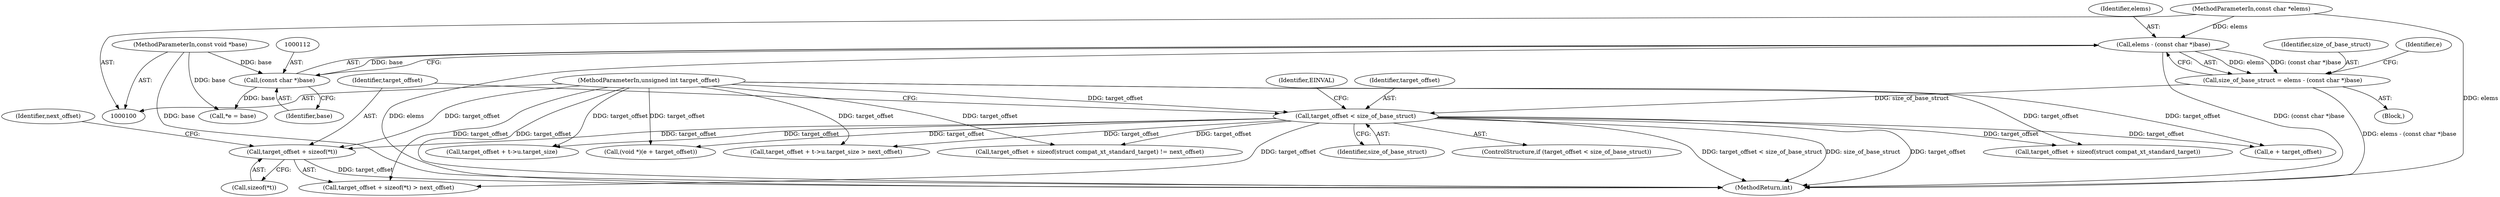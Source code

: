 digraph "0_linux_ce683e5f9d045e5d67d1312a42b359cb2ab2a13c_6@API" {
"1000128" [label="(Call,target_offset + sizeof(*t))"];
"1000120" [label="(Call,target_offset < size_of_base_struct)"];
"1000103" [label="(MethodParameterIn,unsigned int target_offset)"];
"1000107" [label="(Call,size_of_base_struct = elems - (const char *)base)"];
"1000109" [label="(Call,elems - (const char *)base)"];
"1000102" [label="(MethodParameterIn,const char *elems)"];
"1000111" [label="(Call,(const char *)base)"];
"1000101" [label="(MethodParameterIn,const void *base)"];
"1000122" [label="(Identifier,size_of_base_struct)"];
"1000139" [label="(Call,(void *)(e + target_offset))"];
"1000183" [label="(Call,target_offset + sizeof(struct compat_xt_standard_target) != next_offset)"];
"1000113" [label="(Identifier,base)"];
"1000116" [label="(Call,*e = base)"];
"1000194" [label="(MethodReturn,int)"];
"1000101" [label="(MethodParameterIn,const void *base)"];
"1000111" [label="(Call,(const char *)base)"];
"1000125" [label="(Identifier,EINVAL)"];
"1000128" [label="(Call,target_offset + sizeof(*t))"];
"1000107" [label="(Call,size_of_base_struct = elems - (const char *)base)"];
"1000108" [label="(Identifier,size_of_base_struct)"];
"1000158" [label="(Call,target_offset + t->u.target_size > next_offset)"];
"1000133" [label="(Identifier,next_offset)"];
"1000103" [label="(MethodParameterIn,unsigned int target_offset)"];
"1000109" [label="(Call,elems - (const char *)base)"];
"1000110" [label="(Identifier,elems)"];
"1000129" [label="(Identifier,target_offset)"];
"1000121" [label="(Identifier,target_offset)"];
"1000130" [label="(Call,sizeof(*t))"];
"1000105" [label="(Block,)"];
"1000102" [label="(MethodParameterIn,const char *elems)"];
"1000184" [label="(Call,target_offset + sizeof(struct compat_xt_standard_target))"];
"1000127" [label="(Call,target_offset + sizeof(*t) > next_offset)"];
"1000141" [label="(Call,e + target_offset)"];
"1000120" [label="(Call,target_offset < size_of_base_struct)"];
"1000159" [label="(Call,target_offset + t->u.target_size)"];
"1000117" [label="(Identifier,e)"];
"1000119" [label="(ControlStructure,if (target_offset < size_of_base_struct))"];
"1000128" -> "1000127"  [label="AST: "];
"1000128" -> "1000130"  [label="CFG: "];
"1000129" -> "1000128"  [label="AST: "];
"1000130" -> "1000128"  [label="AST: "];
"1000133" -> "1000128"  [label="CFG: "];
"1000128" -> "1000194"  [label="DDG: target_offset"];
"1000120" -> "1000128"  [label="DDG: target_offset"];
"1000103" -> "1000128"  [label="DDG: target_offset"];
"1000120" -> "1000119"  [label="AST: "];
"1000120" -> "1000122"  [label="CFG: "];
"1000121" -> "1000120"  [label="AST: "];
"1000122" -> "1000120"  [label="AST: "];
"1000125" -> "1000120"  [label="CFG: "];
"1000129" -> "1000120"  [label="CFG: "];
"1000120" -> "1000194"  [label="DDG: target_offset"];
"1000120" -> "1000194"  [label="DDG: target_offset < size_of_base_struct"];
"1000120" -> "1000194"  [label="DDG: size_of_base_struct"];
"1000103" -> "1000120"  [label="DDG: target_offset"];
"1000107" -> "1000120"  [label="DDG: size_of_base_struct"];
"1000120" -> "1000127"  [label="DDG: target_offset"];
"1000120" -> "1000139"  [label="DDG: target_offset"];
"1000120" -> "1000141"  [label="DDG: target_offset"];
"1000120" -> "1000158"  [label="DDG: target_offset"];
"1000120" -> "1000159"  [label="DDG: target_offset"];
"1000120" -> "1000183"  [label="DDG: target_offset"];
"1000120" -> "1000184"  [label="DDG: target_offset"];
"1000103" -> "1000100"  [label="AST: "];
"1000103" -> "1000194"  [label="DDG: target_offset"];
"1000103" -> "1000127"  [label="DDG: target_offset"];
"1000103" -> "1000139"  [label="DDG: target_offset"];
"1000103" -> "1000141"  [label="DDG: target_offset"];
"1000103" -> "1000158"  [label="DDG: target_offset"];
"1000103" -> "1000159"  [label="DDG: target_offset"];
"1000103" -> "1000183"  [label="DDG: target_offset"];
"1000103" -> "1000184"  [label="DDG: target_offset"];
"1000107" -> "1000105"  [label="AST: "];
"1000107" -> "1000109"  [label="CFG: "];
"1000108" -> "1000107"  [label="AST: "];
"1000109" -> "1000107"  [label="AST: "];
"1000117" -> "1000107"  [label="CFG: "];
"1000107" -> "1000194"  [label="DDG: elems - (const char *)base"];
"1000109" -> "1000107"  [label="DDG: elems"];
"1000109" -> "1000107"  [label="DDG: (const char *)base"];
"1000109" -> "1000111"  [label="CFG: "];
"1000110" -> "1000109"  [label="AST: "];
"1000111" -> "1000109"  [label="AST: "];
"1000109" -> "1000194"  [label="DDG: elems"];
"1000109" -> "1000194"  [label="DDG: (const char *)base"];
"1000102" -> "1000109"  [label="DDG: elems"];
"1000111" -> "1000109"  [label="DDG: base"];
"1000102" -> "1000100"  [label="AST: "];
"1000102" -> "1000194"  [label="DDG: elems"];
"1000111" -> "1000113"  [label="CFG: "];
"1000112" -> "1000111"  [label="AST: "];
"1000113" -> "1000111"  [label="AST: "];
"1000101" -> "1000111"  [label="DDG: base"];
"1000111" -> "1000116"  [label="DDG: base"];
"1000101" -> "1000100"  [label="AST: "];
"1000101" -> "1000194"  [label="DDG: base"];
"1000101" -> "1000116"  [label="DDG: base"];
}

